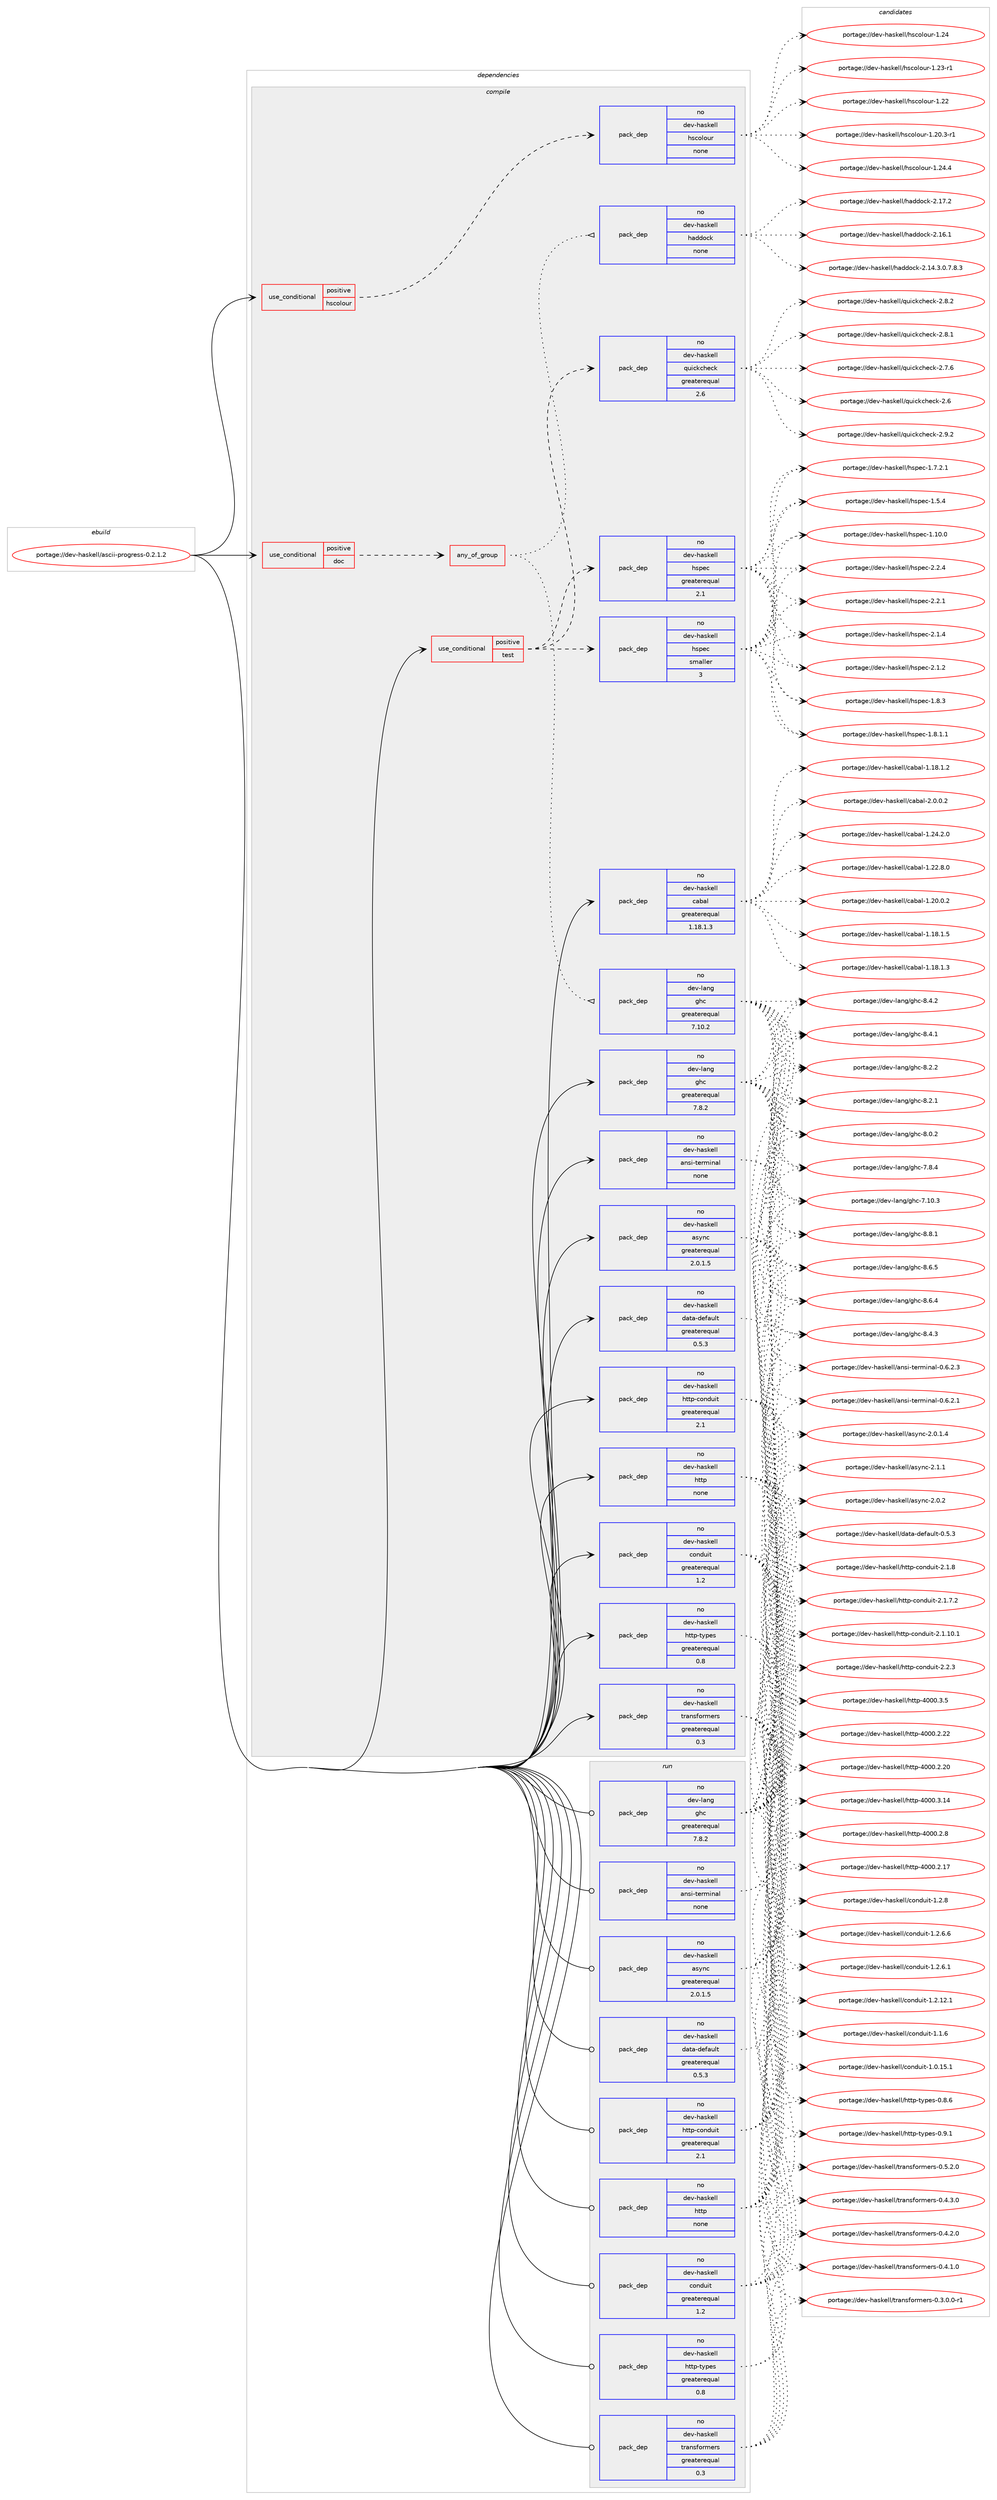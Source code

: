 digraph prolog {

# *************
# Graph options
# *************

newrank=true;
concentrate=true;
compound=true;
graph [rankdir=LR,fontname=Helvetica,fontsize=10,ranksep=1.5];#, ranksep=2.5, nodesep=0.2];
edge  [arrowhead=vee];
node  [fontname=Helvetica,fontsize=10];

# **********
# The ebuild
# **********

subgraph cluster_leftcol {
color=gray;
rank=same;
label=<<i>ebuild</i>>;
id [label="portage://dev-haskell/ascii-progress-0.2.1.2", color=red, width=4, href="../dev-haskell/ascii-progress-0.2.1.2.svg"];
}

# ****************
# The dependencies
# ****************

subgraph cluster_midcol {
color=gray;
label=<<i>dependencies</i>>;
subgraph cluster_compile {
fillcolor="#eeeeee";
style=filled;
label=<<i>compile</i>>;
subgraph cond135140 {
dependency572433 [label=<<TABLE BORDER="0" CELLBORDER="1" CELLSPACING="0" CELLPADDING="4"><TR><TD ROWSPAN="3" CELLPADDING="10">use_conditional</TD></TR><TR><TD>positive</TD></TR><TR><TD>doc</TD></TR></TABLE>>, shape=none, color=red];
subgraph any6858 {
dependency572434 [label=<<TABLE BORDER="0" CELLBORDER="1" CELLSPACING="0" CELLPADDING="4"><TR><TD CELLPADDING="10">any_of_group</TD></TR></TABLE>>, shape=none, color=red];subgraph pack430198 {
dependency572435 [label=<<TABLE BORDER="0" CELLBORDER="1" CELLSPACING="0" CELLPADDING="4" WIDTH="220"><TR><TD ROWSPAN="6" CELLPADDING="30">pack_dep</TD></TR><TR><TD WIDTH="110">no</TD></TR><TR><TD>dev-haskell</TD></TR><TR><TD>haddock</TD></TR><TR><TD>none</TD></TR><TR><TD></TD></TR></TABLE>>, shape=none, color=blue];
}
dependency572434:e -> dependency572435:w [weight=20,style="dotted",arrowhead="oinv"];
subgraph pack430199 {
dependency572436 [label=<<TABLE BORDER="0" CELLBORDER="1" CELLSPACING="0" CELLPADDING="4" WIDTH="220"><TR><TD ROWSPAN="6" CELLPADDING="30">pack_dep</TD></TR><TR><TD WIDTH="110">no</TD></TR><TR><TD>dev-lang</TD></TR><TR><TD>ghc</TD></TR><TR><TD>greaterequal</TD></TR><TR><TD>7.10.2</TD></TR></TABLE>>, shape=none, color=blue];
}
dependency572434:e -> dependency572436:w [weight=20,style="dotted",arrowhead="oinv"];
}
dependency572433:e -> dependency572434:w [weight=20,style="dashed",arrowhead="vee"];
}
id:e -> dependency572433:w [weight=20,style="solid",arrowhead="vee"];
subgraph cond135141 {
dependency572437 [label=<<TABLE BORDER="0" CELLBORDER="1" CELLSPACING="0" CELLPADDING="4"><TR><TD ROWSPAN="3" CELLPADDING="10">use_conditional</TD></TR><TR><TD>positive</TD></TR><TR><TD>hscolour</TD></TR></TABLE>>, shape=none, color=red];
subgraph pack430200 {
dependency572438 [label=<<TABLE BORDER="0" CELLBORDER="1" CELLSPACING="0" CELLPADDING="4" WIDTH="220"><TR><TD ROWSPAN="6" CELLPADDING="30">pack_dep</TD></TR><TR><TD WIDTH="110">no</TD></TR><TR><TD>dev-haskell</TD></TR><TR><TD>hscolour</TD></TR><TR><TD>none</TD></TR><TR><TD></TD></TR></TABLE>>, shape=none, color=blue];
}
dependency572437:e -> dependency572438:w [weight=20,style="dashed",arrowhead="vee"];
}
id:e -> dependency572437:w [weight=20,style="solid",arrowhead="vee"];
subgraph cond135142 {
dependency572439 [label=<<TABLE BORDER="0" CELLBORDER="1" CELLSPACING="0" CELLPADDING="4"><TR><TD ROWSPAN="3" CELLPADDING="10">use_conditional</TD></TR><TR><TD>positive</TD></TR><TR><TD>test</TD></TR></TABLE>>, shape=none, color=red];
subgraph pack430201 {
dependency572440 [label=<<TABLE BORDER="0" CELLBORDER="1" CELLSPACING="0" CELLPADDING="4" WIDTH="220"><TR><TD ROWSPAN="6" CELLPADDING="30">pack_dep</TD></TR><TR><TD WIDTH="110">no</TD></TR><TR><TD>dev-haskell</TD></TR><TR><TD>hspec</TD></TR><TR><TD>greaterequal</TD></TR><TR><TD>2.1</TD></TR></TABLE>>, shape=none, color=blue];
}
dependency572439:e -> dependency572440:w [weight=20,style="dashed",arrowhead="vee"];
subgraph pack430202 {
dependency572441 [label=<<TABLE BORDER="0" CELLBORDER="1" CELLSPACING="0" CELLPADDING="4" WIDTH="220"><TR><TD ROWSPAN="6" CELLPADDING="30">pack_dep</TD></TR><TR><TD WIDTH="110">no</TD></TR><TR><TD>dev-haskell</TD></TR><TR><TD>hspec</TD></TR><TR><TD>smaller</TD></TR><TR><TD>3</TD></TR></TABLE>>, shape=none, color=blue];
}
dependency572439:e -> dependency572441:w [weight=20,style="dashed",arrowhead="vee"];
subgraph pack430203 {
dependency572442 [label=<<TABLE BORDER="0" CELLBORDER="1" CELLSPACING="0" CELLPADDING="4" WIDTH="220"><TR><TD ROWSPAN="6" CELLPADDING="30">pack_dep</TD></TR><TR><TD WIDTH="110">no</TD></TR><TR><TD>dev-haskell</TD></TR><TR><TD>quickcheck</TD></TR><TR><TD>greaterequal</TD></TR><TR><TD>2.6</TD></TR></TABLE>>, shape=none, color=blue];
}
dependency572439:e -> dependency572442:w [weight=20,style="dashed",arrowhead="vee"];
}
id:e -> dependency572439:w [weight=20,style="solid",arrowhead="vee"];
subgraph pack430204 {
dependency572443 [label=<<TABLE BORDER="0" CELLBORDER="1" CELLSPACING="0" CELLPADDING="4" WIDTH="220"><TR><TD ROWSPAN="6" CELLPADDING="30">pack_dep</TD></TR><TR><TD WIDTH="110">no</TD></TR><TR><TD>dev-haskell</TD></TR><TR><TD>ansi-terminal</TD></TR><TR><TD>none</TD></TR><TR><TD></TD></TR></TABLE>>, shape=none, color=blue];
}
id:e -> dependency572443:w [weight=20,style="solid",arrowhead="vee"];
subgraph pack430205 {
dependency572444 [label=<<TABLE BORDER="0" CELLBORDER="1" CELLSPACING="0" CELLPADDING="4" WIDTH="220"><TR><TD ROWSPAN="6" CELLPADDING="30">pack_dep</TD></TR><TR><TD WIDTH="110">no</TD></TR><TR><TD>dev-haskell</TD></TR><TR><TD>async</TD></TR><TR><TD>greaterequal</TD></TR><TR><TD>2.0.1.5</TD></TR></TABLE>>, shape=none, color=blue];
}
id:e -> dependency572444:w [weight=20,style="solid",arrowhead="vee"];
subgraph pack430206 {
dependency572445 [label=<<TABLE BORDER="0" CELLBORDER="1" CELLSPACING="0" CELLPADDING="4" WIDTH="220"><TR><TD ROWSPAN="6" CELLPADDING="30">pack_dep</TD></TR><TR><TD WIDTH="110">no</TD></TR><TR><TD>dev-haskell</TD></TR><TR><TD>cabal</TD></TR><TR><TD>greaterequal</TD></TR><TR><TD>1.18.1.3</TD></TR></TABLE>>, shape=none, color=blue];
}
id:e -> dependency572445:w [weight=20,style="solid",arrowhead="vee"];
subgraph pack430207 {
dependency572446 [label=<<TABLE BORDER="0" CELLBORDER="1" CELLSPACING="0" CELLPADDING="4" WIDTH="220"><TR><TD ROWSPAN="6" CELLPADDING="30">pack_dep</TD></TR><TR><TD WIDTH="110">no</TD></TR><TR><TD>dev-haskell</TD></TR><TR><TD>conduit</TD></TR><TR><TD>greaterequal</TD></TR><TR><TD>1.2</TD></TR></TABLE>>, shape=none, color=blue];
}
id:e -> dependency572446:w [weight=20,style="solid",arrowhead="vee"];
subgraph pack430208 {
dependency572447 [label=<<TABLE BORDER="0" CELLBORDER="1" CELLSPACING="0" CELLPADDING="4" WIDTH="220"><TR><TD ROWSPAN="6" CELLPADDING="30">pack_dep</TD></TR><TR><TD WIDTH="110">no</TD></TR><TR><TD>dev-haskell</TD></TR><TR><TD>data-default</TD></TR><TR><TD>greaterequal</TD></TR><TR><TD>0.5.3</TD></TR></TABLE>>, shape=none, color=blue];
}
id:e -> dependency572447:w [weight=20,style="solid",arrowhead="vee"];
subgraph pack430209 {
dependency572448 [label=<<TABLE BORDER="0" CELLBORDER="1" CELLSPACING="0" CELLPADDING="4" WIDTH="220"><TR><TD ROWSPAN="6" CELLPADDING="30">pack_dep</TD></TR><TR><TD WIDTH="110">no</TD></TR><TR><TD>dev-haskell</TD></TR><TR><TD>http</TD></TR><TR><TD>none</TD></TR><TR><TD></TD></TR></TABLE>>, shape=none, color=blue];
}
id:e -> dependency572448:w [weight=20,style="solid",arrowhead="vee"];
subgraph pack430210 {
dependency572449 [label=<<TABLE BORDER="0" CELLBORDER="1" CELLSPACING="0" CELLPADDING="4" WIDTH="220"><TR><TD ROWSPAN="6" CELLPADDING="30">pack_dep</TD></TR><TR><TD WIDTH="110">no</TD></TR><TR><TD>dev-haskell</TD></TR><TR><TD>http-conduit</TD></TR><TR><TD>greaterequal</TD></TR><TR><TD>2.1</TD></TR></TABLE>>, shape=none, color=blue];
}
id:e -> dependency572449:w [weight=20,style="solid",arrowhead="vee"];
subgraph pack430211 {
dependency572450 [label=<<TABLE BORDER="0" CELLBORDER="1" CELLSPACING="0" CELLPADDING="4" WIDTH="220"><TR><TD ROWSPAN="6" CELLPADDING="30">pack_dep</TD></TR><TR><TD WIDTH="110">no</TD></TR><TR><TD>dev-haskell</TD></TR><TR><TD>http-types</TD></TR><TR><TD>greaterequal</TD></TR><TR><TD>0.8</TD></TR></TABLE>>, shape=none, color=blue];
}
id:e -> dependency572450:w [weight=20,style="solid",arrowhead="vee"];
subgraph pack430212 {
dependency572451 [label=<<TABLE BORDER="0" CELLBORDER="1" CELLSPACING="0" CELLPADDING="4" WIDTH="220"><TR><TD ROWSPAN="6" CELLPADDING="30">pack_dep</TD></TR><TR><TD WIDTH="110">no</TD></TR><TR><TD>dev-haskell</TD></TR><TR><TD>transformers</TD></TR><TR><TD>greaterequal</TD></TR><TR><TD>0.3</TD></TR></TABLE>>, shape=none, color=blue];
}
id:e -> dependency572451:w [weight=20,style="solid",arrowhead="vee"];
subgraph pack430213 {
dependency572452 [label=<<TABLE BORDER="0" CELLBORDER="1" CELLSPACING="0" CELLPADDING="4" WIDTH="220"><TR><TD ROWSPAN="6" CELLPADDING="30">pack_dep</TD></TR><TR><TD WIDTH="110">no</TD></TR><TR><TD>dev-lang</TD></TR><TR><TD>ghc</TD></TR><TR><TD>greaterequal</TD></TR><TR><TD>7.8.2</TD></TR></TABLE>>, shape=none, color=blue];
}
id:e -> dependency572452:w [weight=20,style="solid",arrowhead="vee"];
}
subgraph cluster_compileandrun {
fillcolor="#eeeeee";
style=filled;
label=<<i>compile and run</i>>;
}
subgraph cluster_run {
fillcolor="#eeeeee";
style=filled;
label=<<i>run</i>>;
subgraph pack430214 {
dependency572453 [label=<<TABLE BORDER="0" CELLBORDER="1" CELLSPACING="0" CELLPADDING="4" WIDTH="220"><TR><TD ROWSPAN="6" CELLPADDING="30">pack_dep</TD></TR><TR><TD WIDTH="110">no</TD></TR><TR><TD>dev-haskell</TD></TR><TR><TD>ansi-terminal</TD></TR><TR><TD>none</TD></TR><TR><TD></TD></TR></TABLE>>, shape=none, color=blue];
}
id:e -> dependency572453:w [weight=20,style="solid",arrowhead="odot"];
subgraph pack430215 {
dependency572454 [label=<<TABLE BORDER="0" CELLBORDER="1" CELLSPACING="0" CELLPADDING="4" WIDTH="220"><TR><TD ROWSPAN="6" CELLPADDING="30">pack_dep</TD></TR><TR><TD WIDTH="110">no</TD></TR><TR><TD>dev-haskell</TD></TR><TR><TD>async</TD></TR><TR><TD>greaterequal</TD></TR><TR><TD>2.0.1.5</TD></TR></TABLE>>, shape=none, color=blue];
}
id:e -> dependency572454:w [weight=20,style="solid",arrowhead="odot"];
subgraph pack430216 {
dependency572455 [label=<<TABLE BORDER="0" CELLBORDER="1" CELLSPACING="0" CELLPADDING="4" WIDTH="220"><TR><TD ROWSPAN="6" CELLPADDING="30">pack_dep</TD></TR><TR><TD WIDTH="110">no</TD></TR><TR><TD>dev-haskell</TD></TR><TR><TD>conduit</TD></TR><TR><TD>greaterequal</TD></TR><TR><TD>1.2</TD></TR></TABLE>>, shape=none, color=blue];
}
id:e -> dependency572455:w [weight=20,style="solid",arrowhead="odot"];
subgraph pack430217 {
dependency572456 [label=<<TABLE BORDER="0" CELLBORDER="1" CELLSPACING="0" CELLPADDING="4" WIDTH="220"><TR><TD ROWSPAN="6" CELLPADDING="30">pack_dep</TD></TR><TR><TD WIDTH="110">no</TD></TR><TR><TD>dev-haskell</TD></TR><TR><TD>data-default</TD></TR><TR><TD>greaterequal</TD></TR><TR><TD>0.5.3</TD></TR></TABLE>>, shape=none, color=blue];
}
id:e -> dependency572456:w [weight=20,style="solid",arrowhead="odot"];
subgraph pack430218 {
dependency572457 [label=<<TABLE BORDER="0" CELLBORDER="1" CELLSPACING="0" CELLPADDING="4" WIDTH="220"><TR><TD ROWSPAN="6" CELLPADDING="30">pack_dep</TD></TR><TR><TD WIDTH="110">no</TD></TR><TR><TD>dev-haskell</TD></TR><TR><TD>http</TD></TR><TR><TD>none</TD></TR><TR><TD></TD></TR></TABLE>>, shape=none, color=blue];
}
id:e -> dependency572457:w [weight=20,style="solid",arrowhead="odot"];
subgraph pack430219 {
dependency572458 [label=<<TABLE BORDER="0" CELLBORDER="1" CELLSPACING="0" CELLPADDING="4" WIDTH="220"><TR><TD ROWSPAN="6" CELLPADDING="30">pack_dep</TD></TR><TR><TD WIDTH="110">no</TD></TR><TR><TD>dev-haskell</TD></TR><TR><TD>http-conduit</TD></TR><TR><TD>greaterequal</TD></TR><TR><TD>2.1</TD></TR></TABLE>>, shape=none, color=blue];
}
id:e -> dependency572458:w [weight=20,style="solid",arrowhead="odot"];
subgraph pack430220 {
dependency572459 [label=<<TABLE BORDER="0" CELLBORDER="1" CELLSPACING="0" CELLPADDING="4" WIDTH="220"><TR><TD ROWSPAN="6" CELLPADDING="30">pack_dep</TD></TR><TR><TD WIDTH="110">no</TD></TR><TR><TD>dev-haskell</TD></TR><TR><TD>http-types</TD></TR><TR><TD>greaterequal</TD></TR><TR><TD>0.8</TD></TR></TABLE>>, shape=none, color=blue];
}
id:e -> dependency572459:w [weight=20,style="solid",arrowhead="odot"];
subgraph pack430221 {
dependency572460 [label=<<TABLE BORDER="0" CELLBORDER="1" CELLSPACING="0" CELLPADDING="4" WIDTH="220"><TR><TD ROWSPAN="6" CELLPADDING="30">pack_dep</TD></TR><TR><TD WIDTH="110">no</TD></TR><TR><TD>dev-haskell</TD></TR><TR><TD>transformers</TD></TR><TR><TD>greaterequal</TD></TR><TR><TD>0.3</TD></TR></TABLE>>, shape=none, color=blue];
}
id:e -> dependency572460:w [weight=20,style="solid",arrowhead="odot"];
subgraph pack430222 {
dependency572461 [label=<<TABLE BORDER="0" CELLBORDER="1" CELLSPACING="0" CELLPADDING="4" WIDTH="220"><TR><TD ROWSPAN="6" CELLPADDING="30">pack_dep</TD></TR><TR><TD WIDTH="110">no</TD></TR><TR><TD>dev-lang</TD></TR><TR><TD>ghc</TD></TR><TR><TD>greaterequal</TD></TR><TR><TD>7.8.2</TD></TR></TABLE>>, shape=none, color=blue];
}
id:e -> dependency572461:w [weight=20,style="solid",arrowhead="odot"];
}
}

# **************
# The candidates
# **************

subgraph cluster_choices {
rank=same;
color=gray;
label=<<i>candidates</i>>;

subgraph choice430198 {
color=black;
nodesep=1;
choice100101118451049711510710110810847104971001001119910745504649554650 [label="portage://dev-haskell/haddock-2.17.2", color=red, width=4,href="../dev-haskell/haddock-2.17.2.svg"];
choice100101118451049711510710110810847104971001001119910745504649544649 [label="portage://dev-haskell/haddock-2.16.1", color=red, width=4,href="../dev-haskell/haddock-2.16.1.svg"];
choice1001011184510497115107101108108471049710010011199107455046495246514648465546564651 [label="portage://dev-haskell/haddock-2.14.3.0.7.8.3", color=red, width=4,href="../dev-haskell/haddock-2.14.3.0.7.8.3.svg"];
dependency572435:e -> choice100101118451049711510710110810847104971001001119910745504649554650:w [style=dotted,weight="100"];
dependency572435:e -> choice100101118451049711510710110810847104971001001119910745504649544649:w [style=dotted,weight="100"];
dependency572435:e -> choice1001011184510497115107101108108471049710010011199107455046495246514648465546564651:w [style=dotted,weight="100"];
}
subgraph choice430199 {
color=black;
nodesep=1;
choice10010111845108971101034710310499455646564649 [label="portage://dev-lang/ghc-8.8.1", color=red, width=4,href="../dev-lang/ghc-8.8.1.svg"];
choice10010111845108971101034710310499455646544653 [label="portage://dev-lang/ghc-8.6.5", color=red, width=4,href="../dev-lang/ghc-8.6.5.svg"];
choice10010111845108971101034710310499455646544652 [label="portage://dev-lang/ghc-8.6.4", color=red, width=4,href="../dev-lang/ghc-8.6.4.svg"];
choice10010111845108971101034710310499455646524651 [label="portage://dev-lang/ghc-8.4.3", color=red, width=4,href="../dev-lang/ghc-8.4.3.svg"];
choice10010111845108971101034710310499455646524650 [label="portage://dev-lang/ghc-8.4.2", color=red, width=4,href="../dev-lang/ghc-8.4.2.svg"];
choice10010111845108971101034710310499455646524649 [label="portage://dev-lang/ghc-8.4.1", color=red, width=4,href="../dev-lang/ghc-8.4.1.svg"];
choice10010111845108971101034710310499455646504650 [label="portage://dev-lang/ghc-8.2.2", color=red, width=4,href="../dev-lang/ghc-8.2.2.svg"];
choice10010111845108971101034710310499455646504649 [label="portage://dev-lang/ghc-8.2.1", color=red, width=4,href="../dev-lang/ghc-8.2.1.svg"];
choice10010111845108971101034710310499455646484650 [label="portage://dev-lang/ghc-8.0.2", color=red, width=4,href="../dev-lang/ghc-8.0.2.svg"];
choice10010111845108971101034710310499455546564652 [label="portage://dev-lang/ghc-7.8.4", color=red, width=4,href="../dev-lang/ghc-7.8.4.svg"];
choice1001011184510897110103471031049945554649484651 [label="portage://dev-lang/ghc-7.10.3", color=red, width=4,href="../dev-lang/ghc-7.10.3.svg"];
dependency572436:e -> choice10010111845108971101034710310499455646564649:w [style=dotted,weight="100"];
dependency572436:e -> choice10010111845108971101034710310499455646544653:w [style=dotted,weight="100"];
dependency572436:e -> choice10010111845108971101034710310499455646544652:w [style=dotted,weight="100"];
dependency572436:e -> choice10010111845108971101034710310499455646524651:w [style=dotted,weight="100"];
dependency572436:e -> choice10010111845108971101034710310499455646524650:w [style=dotted,weight="100"];
dependency572436:e -> choice10010111845108971101034710310499455646524649:w [style=dotted,weight="100"];
dependency572436:e -> choice10010111845108971101034710310499455646504650:w [style=dotted,weight="100"];
dependency572436:e -> choice10010111845108971101034710310499455646504649:w [style=dotted,weight="100"];
dependency572436:e -> choice10010111845108971101034710310499455646484650:w [style=dotted,weight="100"];
dependency572436:e -> choice10010111845108971101034710310499455546564652:w [style=dotted,weight="100"];
dependency572436:e -> choice1001011184510897110103471031049945554649484651:w [style=dotted,weight="100"];
}
subgraph choice430200 {
color=black;
nodesep=1;
choice1001011184510497115107101108108471041159911110811111711445494650524652 [label="portage://dev-haskell/hscolour-1.24.4", color=red, width=4,href="../dev-haskell/hscolour-1.24.4.svg"];
choice100101118451049711510710110810847104115991111081111171144549465052 [label="portage://dev-haskell/hscolour-1.24", color=red, width=4,href="../dev-haskell/hscolour-1.24.svg"];
choice1001011184510497115107101108108471041159911110811111711445494650514511449 [label="portage://dev-haskell/hscolour-1.23-r1", color=red, width=4,href="../dev-haskell/hscolour-1.23-r1.svg"];
choice100101118451049711510710110810847104115991111081111171144549465050 [label="portage://dev-haskell/hscolour-1.22", color=red, width=4,href="../dev-haskell/hscolour-1.22.svg"];
choice10010111845104971151071011081084710411599111108111117114454946504846514511449 [label="portage://dev-haskell/hscolour-1.20.3-r1", color=red, width=4,href="../dev-haskell/hscolour-1.20.3-r1.svg"];
dependency572438:e -> choice1001011184510497115107101108108471041159911110811111711445494650524652:w [style=dotted,weight="100"];
dependency572438:e -> choice100101118451049711510710110810847104115991111081111171144549465052:w [style=dotted,weight="100"];
dependency572438:e -> choice1001011184510497115107101108108471041159911110811111711445494650514511449:w [style=dotted,weight="100"];
dependency572438:e -> choice100101118451049711510710110810847104115991111081111171144549465050:w [style=dotted,weight="100"];
dependency572438:e -> choice10010111845104971151071011081084710411599111108111117114454946504846514511449:w [style=dotted,weight="100"];
}
subgraph choice430201 {
color=black;
nodesep=1;
choice10010111845104971151071011081084710411511210199455046504652 [label="portage://dev-haskell/hspec-2.2.4", color=red, width=4,href="../dev-haskell/hspec-2.2.4.svg"];
choice10010111845104971151071011081084710411511210199455046504649 [label="portage://dev-haskell/hspec-2.2.1", color=red, width=4,href="../dev-haskell/hspec-2.2.1.svg"];
choice10010111845104971151071011081084710411511210199455046494652 [label="portage://dev-haskell/hspec-2.1.4", color=red, width=4,href="../dev-haskell/hspec-2.1.4.svg"];
choice10010111845104971151071011081084710411511210199455046494650 [label="portage://dev-haskell/hspec-2.1.2", color=red, width=4,href="../dev-haskell/hspec-2.1.2.svg"];
choice10010111845104971151071011081084710411511210199454946564651 [label="portage://dev-haskell/hspec-1.8.3", color=red, width=4,href="../dev-haskell/hspec-1.8.3.svg"];
choice100101118451049711510710110810847104115112101994549465646494649 [label="portage://dev-haskell/hspec-1.8.1.1", color=red, width=4,href="../dev-haskell/hspec-1.8.1.1.svg"];
choice100101118451049711510710110810847104115112101994549465546504649 [label="portage://dev-haskell/hspec-1.7.2.1", color=red, width=4,href="../dev-haskell/hspec-1.7.2.1.svg"];
choice10010111845104971151071011081084710411511210199454946534652 [label="portage://dev-haskell/hspec-1.5.4", color=red, width=4,href="../dev-haskell/hspec-1.5.4.svg"];
choice1001011184510497115107101108108471041151121019945494649484648 [label="portage://dev-haskell/hspec-1.10.0", color=red, width=4,href="../dev-haskell/hspec-1.10.0.svg"];
dependency572440:e -> choice10010111845104971151071011081084710411511210199455046504652:w [style=dotted,weight="100"];
dependency572440:e -> choice10010111845104971151071011081084710411511210199455046504649:w [style=dotted,weight="100"];
dependency572440:e -> choice10010111845104971151071011081084710411511210199455046494652:w [style=dotted,weight="100"];
dependency572440:e -> choice10010111845104971151071011081084710411511210199455046494650:w [style=dotted,weight="100"];
dependency572440:e -> choice10010111845104971151071011081084710411511210199454946564651:w [style=dotted,weight="100"];
dependency572440:e -> choice100101118451049711510710110810847104115112101994549465646494649:w [style=dotted,weight="100"];
dependency572440:e -> choice100101118451049711510710110810847104115112101994549465546504649:w [style=dotted,weight="100"];
dependency572440:e -> choice10010111845104971151071011081084710411511210199454946534652:w [style=dotted,weight="100"];
dependency572440:e -> choice1001011184510497115107101108108471041151121019945494649484648:w [style=dotted,weight="100"];
}
subgraph choice430202 {
color=black;
nodesep=1;
choice10010111845104971151071011081084710411511210199455046504652 [label="portage://dev-haskell/hspec-2.2.4", color=red, width=4,href="../dev-haskell/hspec-2.2.4.svg"];
choice10010111845104971151071011081084710411511210199455046504649 [label="portage://dev-haskell/hspec-2.2.1", color=red, width=4,href="../dev-haskell/hspec-2.2.1.svg"];
choice10010111845104971151071011081084710411511210199455046494652 [label="portage://dev-haskell/hspec-2.1.4", color=red, width=4,href="../dev-haskell/hspec-2.1.4.svg"];
choice10010111845104971151071011081084710411511210199455046494650 [label="portage://dev-haskell/hspec-2.1.2", color=red, width=4,href="../dev-haskell/hspec-2.1.2.svg"];
choice10010111845104971151071011081084710411511210199454946564651 [label="portage://dev-haskell/hspec-1.8.3", color=red, width=4,href="../dev-haskell/hspec-1.8.3.svg"];
choice100101118451049711510710110810847104115112101994549465646494649 [label="portage://dev-haskell/hspec-1.8.1.1", color=red, width=4,href="../dev-haskell/hspec-1.8.1.1.svg"];
choice100101118451049711510710110810847104115112101994549465546504649 [label="portage://dev-haskell/hspec-1.7.2.1", color=red, width=4,href="../dev-haskell/hspec-1.7.2.1.svg"];
choice10010111845104971151071011081084710411511210199454946534652 [label="portage://dev-haskell/hspec-1.5.4", color=red, width=4,href="../dev-haskell/hspec-1.5.4.svg"];
choice1001011184510497115107101108108471041151121019945494649484648 [label="portage://dev-haskell/hspec-1.10.0", color=red, width=4,href="../dev-haskell/hspec-1.10.0.svg"];
dependency572441:e -> choice10010111845104971151071011081084710411511210199455046504652:w [style=dotted,weight="100"];
dependency572441:e -> choice10010111845104971151071011081084710411511210199455046504649:w [style=dotted,weight="100"];
dependency572441:e -> choice10010111845104971151071011081084710411511210199455046494652:w [style=dotted,weight="100"];
dependency572441:e -> choice10010111845104971151071011081084710411511210199455046494650:w [style=dotted,weight="100"];
dependency572441:e -> choice10010111845104971151071011081084710411511210199454946564651:w [style=dotted,weight="100"];
dependency572441:e -> choice100101118451049711510710110810847104115112101994549465646494649:w [style=dotted,weight="100"];
dependency572441:e -> choice100101118451049711510710110810847104115112101994549465546504649:w [style=dotted,weight="100"];
dependency572441:e -> choice10010111845104971151071011081084710411511210199454946534652:w [style=dotted,weight="100"];
dependency572441:e -> choice1001011184510497115107101108108471041151121019945494649484648:w [style=dotted,weight="100"];
}
subgraph choice430203 {
color=black;
nodesep=1;
choice100101118451049711510710110810847113117105991079910410199107455046574650 [label="portage://dev-haskell/quickcheck-2.9.2", color=red, width=4,href="../dev-haskell/quickcheck-2.9.2.svg"];
choice100101118451049711510710110810847113117105991079910410199107455046564650 [label="portage://dev-haskell/quickcheck-2.8.2", color=red, width=4,href="../dev-haskell/quickcheck-2.8.2.svg"];
choice100101118451049711510710110810847113117105991079910410199107455046564649 [label="portage://dev-haskell/quickcheck-2.8.1", color=red, width=4,href="../dev-haskell/quickcheck-2.8.1.svg"];
choice100101118451049711510710110810847113117105991079910410199107455046554654 [label="portage://dev-haskell/quickcheck-2.7.6", color=red, width=4,href="../dev-haskell/quickcheck-2.7.6.svg"];
choice10010111845104971151071011081084711311710599107991041019910745504654 [label="portage://dev-haskell/quickcheck-2.6", color=red, width=4,href="../dev-haskell/quickcheck-2.6.svg"];
dependency572442:e -> choice100101118451049711510710110810847113117105991079910410199107455046574650:w [style=dotted,weight="100"];
dependency572442:e -> choice100101118451049711510710110810847113117105991079910410199107455046564650:w [style=dotted,weight="100"];
dependency572442:e -> choice100101118451049711510710110810847113117105991079910410199107455046564649:w [style=dotted,weight="100"];
dependency572442:e -> choice100101118451049711510710110810847113117105991079910410199107455046554654:w [style=dotted,weight="100"];
dependency572442:e -> choice10010111845104971151071011081084711311710599107991041019910745504654:w [style=dotted,weight="100"];
}
subgraph choice430204 {
color=black;
nodesep=1;
choice1001011184510497115107101108108479711011510545116101114109105110971084548465446504651 [label="portage://dev-haskell/ansi-terminal-0.6.2.3", color=red, width=4,href="../dev-haskell/ansi-terminal-0.6.2.3.svg"];
choice1001011184510497115107101108108479711011510545116101114109105110971084548465446504649 [label="portage://dev-haskell/ansi-terminal-0.6.2.1", color=red, width=4,href="../dev-haskell/ansi-terminal-0.6.2.1.svg"];
dependency572443:e -> choice1001011184510497115107101108108479711011510545116101114109105110971084548465446504651:w [style=dotted,weight="100"];
dependency572443:e -> choice1001011184510497115107101108108479711011510545116101114109105110971084548465446504649:w [style=dotted,weight="100"];
}
subgraph choice430205 {
color=black;
nodesep=1;
choice1001011184510497115107101108108479711512111099455046494649 [label="portage://dev-haskell/async-2.1.1", color=red, width=4,href="../dev-haskell/async-2.1.1.svg"];
choice1001011184510497115107101108108479711512111099455046484650 [label="portage://dev-haskell/async-2.0.2", color=red, width=4,href="../dev-haskell/async-2.0.2.svg"];
choice10010111845104971151071011081084797115121110994550464846494652 [label="portage://dev-haskell/async-2.0.1.4", color=red, width=4,href="../dev-haskell/async-2.0.1.4.svg"];
dependency572444:e -> choice1001011184510497115107101108108479711512111099455046494649:w [style=dotted,weight="100"];
dependency572444:e -> choice1001011184510497115107101108108479711512111099455046484650:w [style=dotted,weight="100"];
dependency572444:e -> choice10010111845104971151071011081084797115121110994550464846494652:w [style=dotted,weight="100"];
}
subgraph choice430206 {
color=black;
nodesep=1;
choice100101118451049711510710110810847999798971084550464846484650 [label="portage://dev-haskell/cabal-2.0.0.2", color=red, width=4,href="../dev-haskell/cabal-2.0.0.2.svg"];
choice10010111845104971151071011081084799979897108454946505246504648 [label="portage://dev-haskell/cabal-1.24.2.0", color=red, width=4,href="../dev-haskell/cabal-1.24.2.0.svg"];
choice10010111845104971151071011081084799979897108454946505046564648 [label="portage://dev-haskell/cabal-1.22.8.0", color=red, width=4,href="../dev-haskell/cabal-1.22.8.0.svg"];
choice10010111845104971151071011081084799979897108454946504846484650 [label="portage://dev-haskell/cabal-1.20.0.2", color=red, width=4,href="../dev-haskell/cabal-1.20.0.2.svg"];
choice10010111845104971151071011081084799979897108454946495646494653 [label="portage://dev-haskell/cabal-1.18.1.5", color=red, width=4,href="../dev-haskell/cabal-1.18.1.5.svg"];
choice10010111845104971151071011081084799979897108454946495646494651 [label="portage://dev-haskell/cabal-1.18.1.3", color=red, width=4,href="../dev-haskell/cabal-1.18.1.3.svg"];
choice10010111845104971151071011081084799979897108454946495646494650 [label="portage://dev-haskell/cabal-1.18.1.2", color=red, width=4,href="../dev-haskell/cabal-1.18.1.2.svg"];
dependency572445:e -> choice100101118451049711510710110810847999798971084550464846484650:w [style=dotted,weight="100"];
dependency572445:e -> choice10010111845104971151071011081084799979897108454946505246504648:w [style=dotted,weight="100"];
dependency572445:e -> choice10010111845104971151071011081084799979897108454946505046564648:w [style=dotted,weight="100"];
dependency572445:e -> choice10010111845104971151071011081084799979897108454946504846484650:w [style=dotted,weight="100"];
dependency572445:e -> choice10010111845104971151071011081084799979897108454946495646494653:w [style=dotted,weight="100"];
dependency572445:e -> choice10010111845104971151071011081084799979897108454946495646494651:w [style=dotted,weight="100"];
dependency572445:e -> choice10010111845104971151071011081084799979897108454946495646494650:w [style=dotted,weight="100"];
}
subgraph choice430207 {
color=black;
nodesep=1;
choice10010111845104971151071011081084799111110100117105116454946504656 [label="portage://dev-haskell/conduit-1.2.8", color=red, width=4,href="../dev-haskell/conduit-1.2.8.svg"];
choice100101118451049711510710110810847991111101001171051164549465046544654 [label="portage://dev-haskell/conduit-1.2.6.6", color=red, width=4,href="../dev-haskell/conduit-1.2.6.6.svg"];
choice100101118451049711510710110810847991111101001171051164549465046544649 [label="portage://dev-haskell/conduit-1.2.6.1", color=red, width=4,href="../dev-haskell/conduit-1.2.6.1.svg"];
choice10010111845104971151071011081084799111110100117105116454946504649504649 [label="portage://dev-haskell/conduit-1.2.12.1", color=red, width=4,href="../dev-haskell/conduit-1.2.12.1.svg"];
choice10010111845104971151071011081084799111110100117105116454946494654 [label="portage://dev-haskell/conduit-1.1.6", color=red, width=4,href="../dev-haskell/conduit-1.1.6.svg"];
choice10010111845104971151071011081084799111110100117105116454946484649534649 [label="portage://dev-haskell/conduit-1.0.15.1", color=red, width=4,href="../dev-haskell/conduit-1.0.15.1.svg"];
dependency572446:e -> choice10010111845104971151071011081084799111110100117105116454946504656:w [style=dotted,weight="100"];
dependency572446:e -> choice100101118451049711510710110810847991111101001171051164549465046544654:w [style=dotted,weight="100"];
dependency572446:e -> choice100101118451049711510710110810847991111101001171051164549465046544649:w [style=dotted,weight="100"];
dependency572446:e -> choice10010111845104971151071011081084799111110100117105116454946504649504649:w [style=dotted,weight="100"];
dependency572446:e -> choice10010111845104971151071011081084799111110100117105116454946494654:w [style=dotted,weight="100"];
dependency572446:e -> choice10010111845104971151071011081084799111110100117105116454946484649534649:w [style=dotted,weight="100"];
}
subgraph choice430208 {
color=black;
nodesep=1;
choice10010111845104971151071011081084710097116974510010110297117108116454846534651 [label="portage://dev-haskell/data-default-0.5.3", color=red, width=4,href="../dev-haskell/data-default-0.5.3.svg"];
dependency572447:e -> choice10010111845104971151071011081084710097116974510010110297117108116454846534651:w [style=dotted,weight="100"];
}
subgraph choice430209 {
color=black;
nodesep=1;
choice100101118451049711510710110810847104116116112455248484846514653 [label="portage://dev-haskell/http-4000.3.5", color=red, width=4,href="../dev-haskell/http-4000.3.5.svg"];
choice10010111845104971151071011081084710411611611245524848484651464952 [label="portage://dev-haskell/http-4000.3.14", color=red, width=4,href="../dev-haskell/http-4000.3.14.svg"];
choice100101118451049711510710110810847104116116112455248484846504656 [label="portage://dev-haskell/http-4000.2.8", color=red, width=4,href="../dev-haskell/http-4000.2.8.svg"];
choice10010111845104971151071011081084710411611611245524848484650465050 [label="portage://dev-haskell/http-4000.2.22", color=red, width=4,href="../dev-haskell/http-4000.2.22.svg"];
choice10010111845104971151071011081084710411611611245524848484650465048 [label="portage://dev-haskell/http-4000.2.20", color=red, width=4,href="../dev-haskell/http-4000.2.20.svg"];
choice10010111845104971151071011081084710411611611245524848484650464955 [label="portage://dev-haskell/http-4000.2.17", color=red, width=4,href="../dev-haskell/http-4000.2.17.svg"];
dependency572448:e -> choice100101118451049711510710110810847104116116112455248484846514653:w [style=dotted,weight="100"];
dependency572448:e -> choice10010111845104971151071011081084710411611611245524848484651464952:w [style=dotted,weight="100"];
dependency572448:e -> choice100101118451049711510710110810847104116116112455248484846504656:w [style=dotted,weight="100"];
dependency572448:e -> choice10010111845104971151071011081084710411611611245524848484650465050:w [style=dotted,weight="100"];
dependency572448:e -> choice10010111845104971151071011081084710411611611245524848484650465048:w [style=dotted,weight="100"];
dependency572448:e -> choice10010111845104971151071011081084710411611611245524848484650464955:w [style=dotted,weight="100"];
}
subgraph choice430210 {
color=black;
nodesep=1;
choice1001011184510497115107101108108471041161161124599111110100117105116455046504651 [label="portage://dev-haskell/http-conduit-2.2.3", color=red, width=4,href="../dev-haskell/http-conduit-2.2.3.svg"];
choice1001011184510497115107101108108471041161161124599111110100117105116455046494656 [label="portage://dev-haskell/http-conduit-2.1.8", color=red, width=4,href="../dev-haskell/http-conduit-2.1.8.svg"];
choice10010111845104971151071011081084710411611611245991111101001171051164550464946554650 [label="portage://dev-haskell/http-conduit-2.1.7.2", color=red, width=4,href="../dev-haskell/http-conduit-2.1.7.2.svg"];
choice1001011184510497115107101108108471041161161124599111110100117105116455046494649484649 [label="portage://dev-haskell/http-conduit-2.1.10.1", color=red, width=4,href="../dev-haskell/http-conduit-2.1.10.1.svg"];
dependency572449:e -> choice1001011184510497115107101108108471041161161124599111110100117105116455046504651:w [style=dotted,weight="100"];
dependency572449:e -> choice1001011184510497115107101108108471041161161124599111110100117105116455046494656:w [style=dotted,weight="100"];
dependency572449:e -> choice10010111845104971151071011081084710411611611245991111101001171051164550464946554650:w [style=dotted,weight="100"];
dependency572449:e -> choice1001011184510497115107101108108471041161161124599111110100117105116455046494649484649:w [style=dotted,weight="100"];
}
subgraph choice430211 {
color=black;
nodesep=1;
choice10010111845104971151071011081084710411611611245116121112101115454846574649 [label="portage://dev-haskell/http-types-0.9.1", color=red, width=4,href="../dev-haskell/http-types-0.9.1.svg"];
choice10010111845104971151071011081084710411611611245116121112101115454846564654 [label="portage://dev-haskell/http-types-0.8.6", color=red, width=4,href="../dev-haskell/http-types-0.8.6.svg"];
dependency572450:e -> choice10010111845104971151071011081084710411611611245116121112101115454846574649:w [style=dotted,weight="100"];
dependency572450:e -> choice10010111845104971151071011081084710411611611245116121112101115454846564654:w [style=dotted,weight="100"];
}
subgraph choice430212 {
color=black;
nodesep=1;
choice100101118451049711510710110810847116114971101151021111141091011141154548465346504648 [label="portage://dev-haskell/transformers-0.5.2.0", color=red, width=4,href="../dev-haskell/transformers-0.5.2.0.svg"];
choice100101118451049711510710110810847116114971101151021111141091011141154548465246514648 [label="portage://dev-haskell/transformers-0.4.3.0", color=red, width=4,href="../dev-haskell/transformers-0.4.3.0.svg"];
choice100101118451049711510710110810847116114971101151021111141091011141154548465246504648 [label="portage://dev-haskell/transformers-0.4.2.0", color=red, width=4,href="../dev-haskell/transformers-0.4.2.0.svg"];
choice100101118451049711510710110810847116114971101151021111141091011141154548465246494648 [label="portage://dev-haskell/transformers-0.4.1.0", color=red, width=4,href="../dev-haskell/transformers-0.4.1.0.svg"];
choice1001011184510497115107101108108471161149711011510211111410910111411545484651464846484511449 [label="portage://dev-haskell/transformers-0.3.0.0-r1", color=red, width=4,href="../dev-haskell/transformers-0.3.0.0-r1.svg"];
dependency572451:e -> choice100101118451049711510710110810847116114971101151021111141091011141154548465346504648:w [style=dotted,weight="100"];
dependency572451:e -> choice100101118451049711510710110810847116114971101151021111141091011141154548465246514648:w [style=dotted,weight="100"];
dependency572451:e -> choice100101118451049711510710110810847116114971101151021111141091011141154548465246504648:w [style=dotted,weight="100"];
dependency572451:e -> choice100101118451049711510710110810847116114971101151021111141091011141154548465246494648:w [style=dotted,weight="100"];
dependency572451:e -> choice1001011184510497115107101108108471161149711011510211111410910111411545484651464846484511449:w [style=dotted,weight="100"];
}
subgraph choice430213 {
color=black;
nodesep=1;
choice10010111845108971101034710310499455646564649 [label="portage://dev-lang/ghc-8.8.1", color=red, width=4,href="../dev-lang/ghc-8.8.1.svg"];
choice10010111845108971101034710310499455646544653 [label="portage://dev-lang/ghc-8.6.5", color=red, width=4,href="../dev-lang/ghc-8.6.5.svg"];
choice10010111845108971101034710310499455646544652 [label="portage://dev-lang/ghc-8.6.4", color=red, width=4,href="../dev-lang/ghc-8.6.4.svg"];
choice10010111845108971101034710310499455646524651 [label="portage://dev-lang/ghc-8.4.3", color=red, width=4,href="../dev-lang/ghc-8.4.3.svg"];
choice10010111845108971101034710310499455646524650 [label="portage://dev-lang/ghc-8.4.2", color=red, width=4,href="../dev-lang/ghc-8.4.2.svg"];
choice10010111845108971101034710310499455646524649 [label="portage://dev-lang/ghc-8.4.1", color=red, width=4,href="../dev-lang/ghc-8.4.1.svg"];
choice10010111845108971101034710310499455646504650 [label="portage://dev-lang/ghc-8.2.2", color=red, width=4,href="../dev-lang/ghc-8.2.2.svg"];
choice10010111845108971101034710310499455646504649 [label="portage://dev-lang/ghc-8.2.1", color=red, width=4,href="../dev-lang/ghc-8.2.1.svg"];
choice10010111845108971101034710310499455646484650 [label="portage://dev-lang/ghc-8.0.2", color=red, width=4,href="../dev-lang/ghc-8.0.2.svg"];
choice10010111845108971101034710310499455546564652 [label="portage://dev-lang/ghc-7.8.4", color=red, width=4,href="../dev-lang/ghc-7.8.4.svg"];
choice1001011184510897110103471031049945554649484651 [label="portage://dev-lang/ghc-7.10.3", color=red, width=4,href="../dev-lang/ghc-7.10.3.svg"];
dependency572452:e -> choice10010111845108971101034710310499455646564649:w [style=dotted,weight="100"];
dependency572452:e -> choice10010111845108971101034710310499455646544653:w [style=dotted,weight="100"];
dependency572452:e -> choice10010111845108971101034710310499455646544652:w [style=dotted,weight="100"];
dependency572452:e -> choice10010111845108971101034710310499455646524651:w [style=dotted,weight="100"];
dependency572452:e -> choice10010111845108971101034710310499455646524650:w [style=dotted,weight="100"];
dependency572452:e -> choice10010111845108971101034710310499455646524649:w [style=dotted,weight="100"];
dependency572452:e -> choice10010111845108971101034710310499455646504650:w [style=dotted,weight="100"];
dependency572452:e -> choice10010111845108971101034710310499455646504649:w [style=dotted,weight="100"];
dependency572452:e -> choice10010111845108971101034710310499455646484650:w [style=dotted,weight="100"];
dependency572452:e -> choice10010111845108971101034710310499455546564652:w [style=dotted,weight="100"];
dependency572452:e -> choice1001011184510897110103471031049945554649484651:w [style=dotted,weight="100"];
}
subgraph choice430214 {
color=black;
nodesep=1;
choice1001011184510497115107101108108479711011510545116101114109105110971084548465446504651 [label="portage://dev-haskell/ansi-terminal-0.6.2.3", color=red, width=4,href="../dev-haskell/ansi-terminal-0.6.2.3.svg"];
choice1001011184510497115107101108108479711011510545116101114109105110971084548465446504649 [label="portage://dev-haskell/ansi-terminal-0.6.2.1", color=red, width=4,href="../dev-haskell/ansi-terminal-0.6.2.1.svg"];
dependency572453:e -> choice1001011184510497115107101108108479711011510545116101114109105110971084548465446504651:w [style=dotted,weight="100"];
dependency572453:e -> choice1001011184510497115107101108108479711011510545116101114109105110971084548465446504649:w [style=dotted,weight="100"];
}
subgraph choice430215 {
color=black;
nodesep=1;
choice1001011184510497115107101108108479711512111099455046494649 [label="portage://dev-haskell/async-2.1.1", color=red, width=4,href="../dev-haskell/async-2.1.1.svg"];
choice1001011184510497115107101108108479711512111099455046484650 [label="portage://dev-haskell/async-2.0.2", color=red, width=4,href="../dev-haskell/async-2.0.2.svg"];
choice10010111845104971151071011081084797115121110994550464846494652 [label="portage://dev-haskell/async-2.0.1.4", color=red, width=4,href="../dev-haskell/async-2.0.1.4.svg"];
dependency572454:e -> choice1001011184510497115107101108108479711512111099455046494649:w [style=dotted,weight="100"];
dependency572454:e -> choice1001011184510497115107101108108479711512111099455046484650:w [style=dotted,weight="100"];
dependency572454:e -> choice10010111845104971151071011081084797115121110994550464846494652:w [style=dotted,weight="100"];
}
subgraph choice430216 {
color=black;
nodesep=1;
choice10010111845104971151071011081084799111110100117105116454946504656 [label="portage://dev-haskell/conduit-1.2.8", color=red, width=4,href="../dev-haskell/conduit-1.2.8.svg"];
choice100101118451049711510710110810847991111101001171051164549465046544654 [label="portage://dev-haskell/conduit-1.2.6.6", color=red, width=4,href="../dev-haskell/conduit-1.2.6.6.svg"];
choice100101118451049711510710110810847991111101001171051164549465046544649 [label="portage://dev-haskell/conduit-1.2.6.1", color=red, width=4,href="../dev-haskell/conduit-1.2.6.1.svg"];
choice10010111845104971151071011081084799111110100117105116454946504649504649 [label="portage://dev-haskell/conduit-1.2.12.1", color=red, width=4,href="../dev-haskell/conduit-1.2.12.1.svg"];
choice10010111845104971151071011081084799111110100117105116454946494654 [label="portage://dev-haskell/conduit-1.1.6", color=red, width=4,href="../dev-haskell/conduit-1.1.6.svg"];
choice10010111845104971151071011081084799111110100117105116454946484649534649 [label="portage://dev-haskell/conduit-1.0.15.1", color=red, width=4,href="../dev-haskell/conduit-1.0.15.1.svg"];
dependency572455:e -> choice10010111845104971151071011081084799111110100117105116454946504656:w [style=dotted,weight="100"];
dependency572455:e -> choice100101118451049711510710110810847991111101001171051164549465046544654:w [style=dotted,weight="100"];
dependency572455:e -> choice100101118451049711510710110810847991111101001171051164549465046544649:w [style=dotted,weight="100"];
dependency572455:e -> choice10010111845104971151071011081084799111110100117105116454946504649504649:w [style=dotted,weight="100"];
dependency572455:e -> choice10010111845104971151071011081084799111110100117105116454946494654:w [style=dotted,weight="100"];
dependency572455:e -> choice10010111845104971151071011081084799111110100117105116454946484649534649:w [style=dotted,weight="100"];
}
subgraph choice430217 {
color=black;
nodesep=1;
choice10010111845104971151071011081084710097116974510010110297117108116454846534651 [label="portage://dev-haskell/data-default-0.5.3", color=red, width=4,href="../dev-haskell/data-default-0.5.3.svg"];
dependency572456:e -> choice10010111845104971151071011081084710097116974510010110297117108116454846534651:w [style=dotted,weight="100"];
}
subgraph choice430218 {
color=black;
nodesep=1;
choice100101118451049711510710110810847104116116112455248484846514653 [label="portage://dev-haskell/http-4000.3.5", color=red, width=4,href="../dev-haskell/http-4000.3.5.svg"];
choice10010111845104971151071011081084710411611611245524848484651464952 [label="portage://dev-haskell/http-4000.3.14", color=red, width=4,href="../dev-haskell/http-4000.3.14.svg"];
choice100101118451049711510710110810847104116116112455248484846504656 [label="portage://dev-haskell/http-4000.2.8", color=red, width=4,href="../dev-haskell/http-4000.2.8.svg"];
choice10010111845104971151071011081084710411611611245524848484650465050 [label="portage://dev-haskell/http-4000.2.22", color=red, width=4,href="../dev-haskell/http-4000.2.22.svg"];
choice10010111845104971151071011081084710411611611245524848484650465048 [label="portage://dev-haskell/http-4000.2.20", color=red, width=4,href="../dev-haskell/http-4000.2.20.svg"];
choice10010111845104971151071011081084710411611611245524848484650464955 [label="portage://dev-haskell/http-4000.2.17", color=red, width=4,href="../dev-haskell/http-4000.2.17.svg"];
dependency572457:e -> choice100101118451049711510710110810847104116116112455248484846514653:w [style=dotted,weight="100"];
dependency572457:e -> choice10010111845104971151071011081084710411611611245524848484651464952:w [style=dotted,weight="100"];
dependency572457:e -> choice100101118451049711510710110810847104116116112455248484846504656:w [style=dotted,weight="100"];
dependency572457:e -> choice10010111845104971151071011081084710411611611245524848484650465050:w [style=dotted,weight="100"];
dependency572457:e -> choice10010111845104971151071011081084710411611611245524848484650465048:w [style=dotted,weight="100"];
dependency572457:e -> choice10010111845104971151071011081084710411611611245524848484650464955:w [style=dotted,weight="100"];
}
subgraph choice430219 {
color=black;
nodesep=1;
choice1001011184510497115107101108108471041161161124599111110100117105116455046504651 [label="portage://dev-haskell/http-conduit-2.2.3", color=red, width=4,href="../dev-haskell/http-conduit-2.2.3.svg"];
choice1001011184510497115107101108108471041161161124599111110100117105116455046494656 [label="portage://dev-haskell/http-conduit-2.1.8", color=red, width=4,href="../dev-haskell/http-conduit-2.1.8.svg"];
choice10010111845104971151071011081084710411611611245991111101001171051164550464946554650 [label="portage://dev-haskell/http-conduit-2.1.7.2", color=red, width=4,href="../dev-haskell/http-conduit-2.1.7.2.svg"];
choice1001011184510497115107101108108471041161161124599111110100117105116455046494649484649 [label="portage://dev-haskell/http-conduit-2.1.10.1", color=red, width=4,href="../dev-haskell/http-conduit-2.1.10.1.svg"];
dependency572458:e -> choice1001011184510497115107101108108471041161161124599111110100117105116455046504651:w [style=dotted,weight="100"];
dependency572458:e -> choice1001011184510497115107101108108471041161161124599111110100117105116455046494656:w [style=dotted,weight="100"];
dependency572458:e -> choice10010111845104971151071011081084710411611611245991111101001171051164550464946554650:w [style=dotted,weight="100"];
dependency572458:e -> choice1001011184510497115107101108108471041161161124599111110100117105116455046494649484649:w [style=dotted,weight="100"];
}
subgraph choice430220 {
color=black;
nodesep=1;
choice10010111845104971151071011081084710411611611245116121112101115454846574649 [label="portage://dev-haskell/http-types-0.9.1", color=red, width=4,href="../dev-haskell/http-types-0.9.1.svg"];
choice10010111845104971151071011081084710411611611245116121112101115454846564654 [label="portage://dev-haskell/http-types-0.8.6", color=red, width=4,href="../dev-haskell/http-types-0.8.6.svg"];
dependency572459:e -> choice10010111845104971151071011081084710411611611245116121112101115454846574649:w [style=dotted,weight="100"];
dependency572459:e -> choice10010111845104971151071011081084710411611611245116121112101115454846564654:w [style=dotted,weight="100"];
}
subgraph choice430221 {
color=black;
nodesep=1;
choice100101118451049711510710110810847116114971101151021111141091011141154548465346504648 [label="portage://dev-haskell/transformers-0.5.2.0", color=red, width=4,href="../dev-haskell/transformers-0.5.2.0.svg"];
choice100101118451049711510710110810847116114971101151021111141091011141154548465246514648 [label="portage://dev-haskell/transformers-0.4.3.0", color=red, width=4,href="../dev-haskell/transformers-0.4.3.0.svg"];
choice100101118451049711510710110810847116114971101151021111141091011141154548465246504648 [label="portage://dev-haskell/transformers-0.4.2.0", color=red, width=4,href="../dev-haskell/transformers-0.4.2.0.svg"];
choice100101118451049711510710110810847116114971101151021111141091011141154548465246494648 [label="portage://dev-haskell/transformers-0.4.1.0", color=red, width=4,href="../dev-haskell/transformers-0.4.1.0.svg"];
choice1001011184510497115107101108108471161149711011510211111410910111411545484651464846484511449 [label="portage://dev-haskell/transformers-0.3.0.0-r1", color=red, width=4,href="../dev-haskell/transformers-0.3.0.0-r1.svg"];
dependency572460:e -> choice100101118451049711510710110810847116114971101151021111141091011141154548465346504648:w [style=dotted,weight="100"];
dependency572460:e -> choice100101118451049711510710110810847116114971101151021111141091011141154548465246514648:w [style=dotted,weight="100"];
dependency572460:e -> choice100101118451049711510710110810847116114971101151021111141091011141154548465246504648:w [style=dotted,weight="100"];
dependency572460:e -> choice100101118451049711510710110810847116114971101151021111141091011141154548465246494648:w [style=dotted,weight="100"];
dependency572460:e -> choice1001011184510497115107101108108471161149711011510211111410910111411545484651464846484511449:w [style=dotted,weight="100"];
}
subgraph choice430222 {
color=black;
nodesep=1;
choice10010111845108971101034710310499455646564649 [label="portage://dev-lang/ghc-8.8.1", color=red, width=4,href="../dev-lang/ghc-8.8.1.svg"];
choice10010111845108971101034710310499455646544653 [label="portage://dev-lang/ghc-8.6.5", color=red, width=4,href="../dev-lang/ghc-8.6.5.svg"];
choice10010111845108971101034710310499455646544652 [label="portage://dev-lang/ghc-8.6.4", color=red, width=4,href="../dev-lang/ghc-8.6.4.svg"];
choice10010111845108971101034710310499455646524651 [label="portage://dev-lang/ghc-8.4.3", color=red, width=4,href="../dev-lang/ghc-8.4.3.svg"];
choice10010111845108971101034710310499455646524650 [label="portage://dev-lang/ghc-8.4.2", color=red, width=4,href="../dev-lang/ghc-8.4.2.svg"];
choice10010111845108971101034710310499455646524649 [label="portage://dev-lang/ghc-8.4.1", color=red, width=4,href="../dev-lang/ghc-8.4.1.svg"];
choice10010111845108971101034710310499455646504650 [label="portage://dev-lang/ghc-8.2.2", color=red, width=4,href="../dev-lang/ghc-8.2.2.svg"];
choice10010111845108971101034710310499455646504649 [label="portage://dev-lang/ghc-8.2.1", color=red, width=4,href="../dev-lang/ghc-8.2.1.svg"];
choice10010111845108971101034710310499455646484650 [label="portage://dev-lang/ghc-8.0.2", color=red, width=4,href="../dev-lang/ghc-8.0.2.svg"];
choice10010111845108971101034710310499455546564652 [label="portage://dev-lang/ghc-7.8.4", color=red, width=4,href="../dev-lang/ghc-7.8.4.svg"];
choice1001011184510897110103471031049945554649484651 [label="portage://dev-lang/ghc-7.10.3", color=red, width=4,href="../dev-lang/ghc-7.10.3.svg"];
dependency572461:e -> choice10010111845108971101034710310499455646564649:w [style=dotted,weight="100"];
dependency572461:e -> choice10010111845108971101034710310499455646544653:w [style=dotted,weight="100"];
dependency572461:e -> choice10010111845108971101034710310499455646544652:w [style=dotted,weight="100"];
dependency572461:e -> choice10010111845108971101034710310499455646524651:w [style=dotted,weight="100"];
dependency572461:e -> choice10010111845108971101034710310499455646524650:w [style=dotted,weight="100"];
dependency572461:e -> choice10010111845108971101034710310499455646524649:w [style=dotted,weight="100"];
dependency572461:e -> choice10010111845108971101034710310499455646504650:w [style=dotted,weight="100"];
dependency572461:e -> choice10010111845108971101034710310499455646504649:w [style=dotted,weight="100"];
dependency572461:e -> choice10010111845108971101034710310499455646484650:w [style=dotted,weight="100"];
dependency572461:e -> choice10010111845108971101034710310499455546564652:w [style=dotted,weight="100"];
dependency572461:e -> choice1001011184510897110103471031049945554649484651:w [style=dotted,weight="100"];
}
}

}
